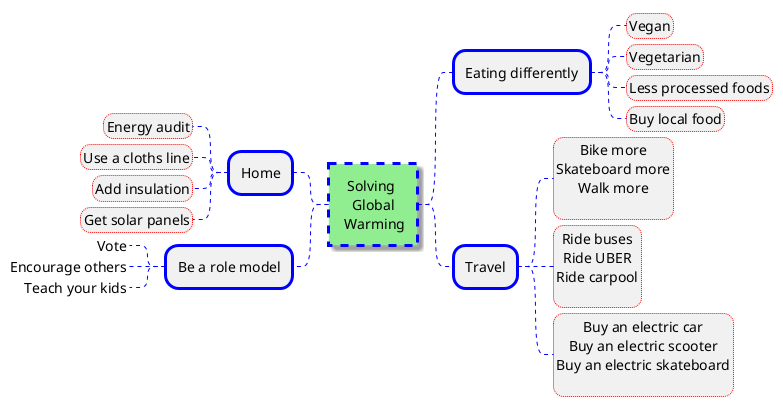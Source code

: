 @startmindmap Styles

<style>

node {
    Padding 12
    Margin 3
    HorizontalAlignment center
    LineColor blue
    LineThickness 3.0
}

rootNode {
    LineStyle 8.0;3.0
    LineColor blue
    BackgroundColor lightgreen
    LineThickness 3.0
    RoundCorner 0
    Shadowing 5
}

leafNode {
    LineStyle 1
    LineColor red
    LineThickness 1.0
    RoundCorner 20
    Padding 3
}

arrow {
    LineStyle 4
    LineThickness 1
    LineColor blue
}
</style>

* Solving \n Global \n Warming

** Eating differently
*** Vegan
*** Vegetarian
*** Less processed foods
*** Buy local food
** Travel
***:Bike more
Skateboard more
Walk more
;
***:Ride buses
Ride UBER
Ride carpool
;
***:Buy an electric car
Buy an electric scooter
Buy an electric skateboard
;

left side

** Home
*** Energy audit
*** Use a cloths line
*** Add insulation
*** Get solar panels
** Be a role model
***_ Vote
***_ Encourage others
***_ Teach your kids

@endmindmap